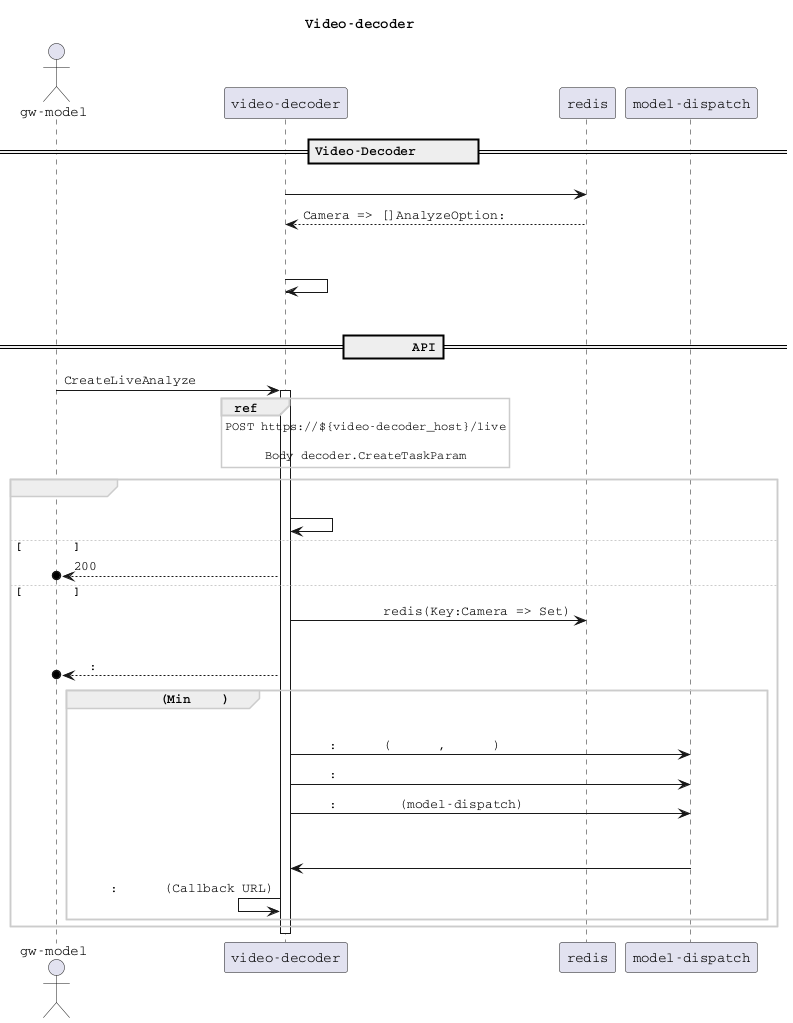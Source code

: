 '甘特图    https://plantuml.com/zh/gantt-diagram
'用例图    https://plantuml.com/zh/use-case-diagram
'组件图    https://plantuml.com/zh/component-diagram


@startuml
skinparam defaultFontName Courier
skinparam shadowing false
skinparam noteBackgroundColor #eee
skinparam noteBorderColor transparent
skinparam sequenceGroupBorderColor #ccc
skinparam sequenceReferenceBorderColor #ccc

title Video-decoder 服务端的时序图

actor       "gw-model"              as GM
participant "video-decoder"         as VD
participant "redis"                 as RD
participant "model-dispatch"        as MD

==Video-Decoder模块服务初始化==
VD -> RD: 获取摄像头所分析的模型列表

return Camera => []AnalyzeOption:写入内存
|||
VD -> VD: 摄像头对应场景写入内存

|||

==请求 开始分析 API==

GM -> VD: CreateLiveAnalyze

ref over VD
POST https://${video-decoder_host}/live

Body decoder.CreateTaskParam
end ref

activate VD




group 摄像头分析 校验
    VD -> VD: 分析任务入库

else 摄像头已开启分析

    GM o<-- VD: 200

else 摄像头未开启分析

    VD -> RD: 将摄像头和分析场景写入redis(Key:Camera => Set)

    |||
    GM o<-- VD: 返回:成功开启分析

    group 开启协程 直播流抽帧(Min场景帧率)

    |||

    VD -> MD: 前置模块:分析图片画质(可不关注画质,附上画质返回)

    VD -> MD: 分析模块:分析满足帧率的场景

    VD -> MD: 后置模块:某些场景需要去重(model-dispatch)
    |||
    VD <- MD: 分析结果
    VD <- VD: 通过回调:通知分析结果(Callback URL)

    end

end


deactivate VD

@enduml